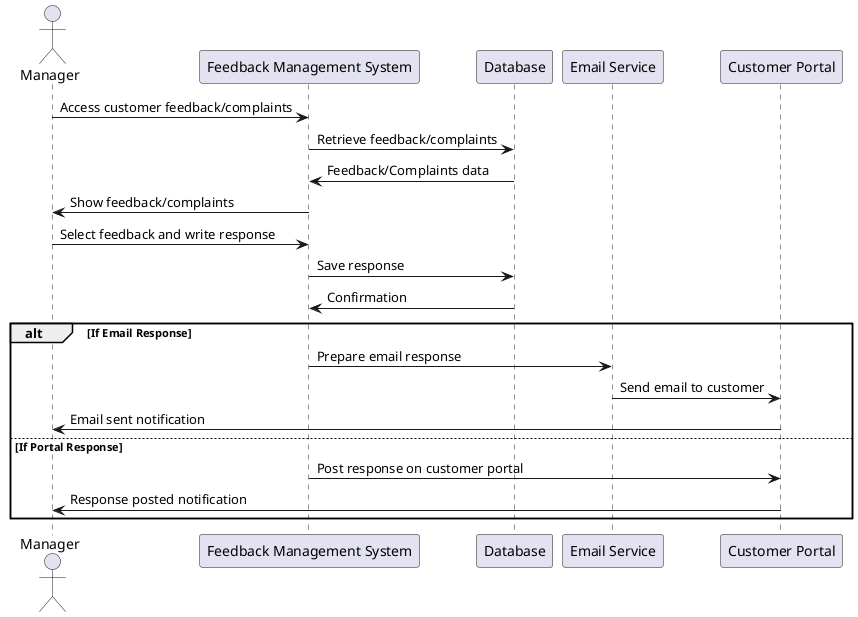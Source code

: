 @startuml
actor Manager
participant "Feedback Management System" as FMS
participant "Database" as DB
participant "Email Service" as ES
participant "Customer Portal" as CP

Manager -> FMS: Access customer feedback/complaints
FMS -> DB: Retrieve feedback/complaints
DB -> FMS: Feedback/Complaints data
FMS -> Manager: Show feedback/complaints
Manager -> FMS: Select feedback and write response
FMS -> DB: Save response
DB -> FMS: Confirmation

alt If Email Response
    FMS -> ES: Prepare email response
    ES -> CP: Send email to customer
    CP -> Manager: Email sent notification
else If Portal Response
    FMS -> CP: Post response on customer portal
    CP -> Manager: Response posted notification
end

@enduml